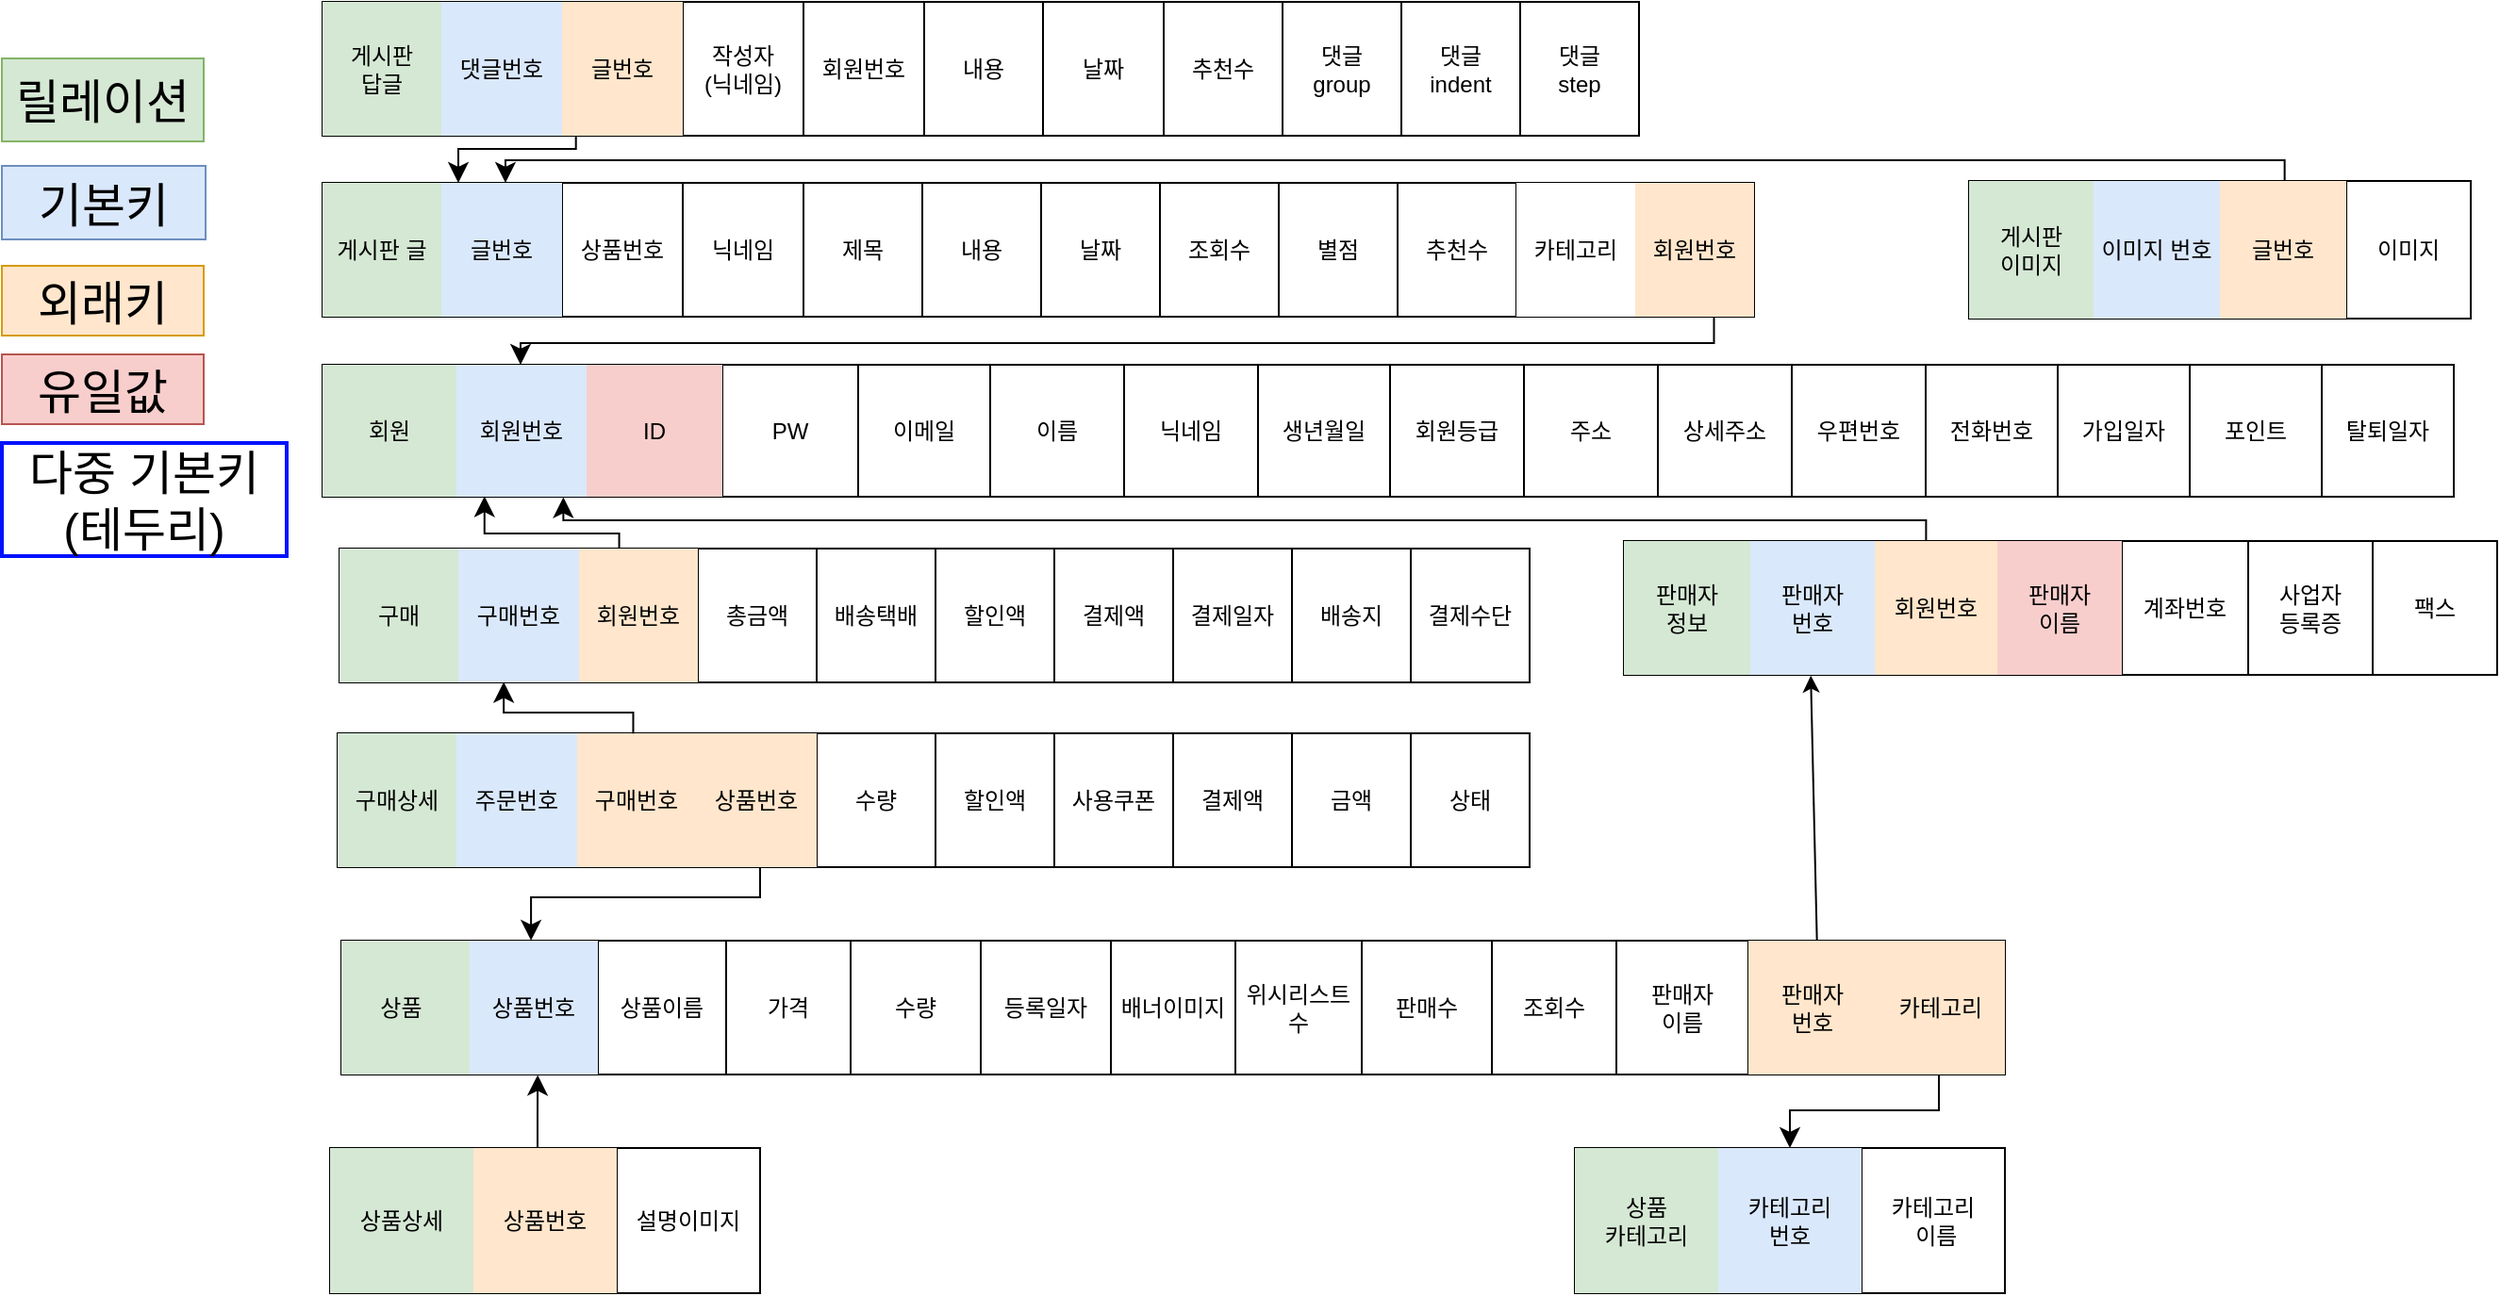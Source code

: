 <mxfile version="24.6.2" type="device">
  <diagram name="프로젝트_논리적설계의 복사본" id="M9wVw1_kFbU_0NLu4nRx">
    <mxGraphModel dx="3590" dy="2087" grid="0" gridSize="10" guides="1" tooltips="1" connect="1" arrows="1" fold="1" page="0" pageScale="1" pageWidth="827" pageHeight="1169" math="0" shadow="0">
      <root>
        <mxCell id="MdItLQ0MTu5GTJjjdZmf-0" />
        <mxCell id="MdItLQ0MTu5GTJjjdZmf-1" parent="MdItLQ0MTu5GTJjjdZmf-0" />
        <mxCell id="MdItLQ0MTu5GTJjjdZmf-4" value="" style="shape=table;startSize=0;container=1;collapsible=0;childLayout=tableLayout;" parent="MdItLQ0MTu5GTJjjdZmf-1" vertex="1">
          <mxGeometry x="-725" y="-12" width="882" height="71" as="geometry" />
        </mxCell>
        <mxCell id="MdItLQ0MTu5GTJjjdZmf-5" value="" style="shape=tableRow;horizontal=0;startSize=0;swimlaneHead=0;swimlaneBody=0;strokeColor=inherit;top=0;left=0;bottom=0;right=0;collapsible=0;dropTarget=0;fillColor=none;points=[[0,0.5],[1,0.5]];portConstraint=eastwest;" parent="MdItLQ0MTu5GTJjjdZmf-4" vertex="1">
          <mxGeometry width="882" height="71" as="geometry" />
        </mxCell>
        <mxCell id="MdItLQ0MTu5GTJjjdZmf-6" value="상품&lt;span style=&quot;white-space: pre;&quot;&gt;&#x9;&lt;/span&gt;" style="shape=partialRectangle;html=1;whiteSpace=wrap;connectable=0;strokeColor=#82b366;overflow=hidden;fillColor=#d5e8d4;top=0;left=0;bottom=0;right=0;pointerEvents=1;" parent="MdItLQ0MTu5GTJjjdZmf-5" vertex="1">
          <mxGeometry width="68" height="71" as="geometry">
            <mxRectangle width="68" height="71" as="alternateBounds" />
          </mxGeometry>
        </mxCell>
        <mxCell id="MdItLQ0MTu5GTJjjdZmf-7" value="상품번호" style="shape=partialRectangle;html=1;whiteSpace=wrap;connectable=0;strokeColor=#6c8ebf;overflow=hidden;fillColor=#dae8fc;top=0;left=0;bottom=0;right=0;pointerEvents=1;" parent="MdItLQ0MTu5GTJjjdZmf-5" vertex="1">
          <mxGeometry x="68" width="68" height="71" as="geometry">
            <mxRectangle width="68" height="71" as="alternateBounds" />
          </mxGeometry>
        </mxCell>
        <mxCell id="MdItLQ0MTu5GTJjjdZmf-8" value="상품이름" style="shape=partialRectangle;html=1;whiteSpace=wrap;connectable=0;strokeColor=inherit;overflow=hidden;fillColor=none;top=0;left=0;bottom=0;right=0;pointerEvents=1;" parent="MdItLQ0MTu5GTJjjdZmf-5" vertex="1">
          <mxGeometry x="136" width="68" height="71" as="geometry">
            <mxRectangle width="68" height="71" as="alternateBounds" />
          </mxGeometry>
        </mxCell>
        <mxCell id="MdItLQ0MTu5GTJjjdZmf-10" value="가격" style="shape=partialRectangle;html=1;whiteSpace=wrap;connectable=0;strokeColor=inherit;overflow=hidden;fillColor=none;top=0;left=0;bottom=0;right=0;pointerEvents=1;" parent="MdItLQ0MTu5GTJjjdZmf-5" vertex="1">
          <mxGeometry x="204" width="66" height="71" as="geometry">
            <mxRectangle width="66" height="71" as="alternateBounds" />
          </mxGeometry>
        </mxCell>
        <mxCell id="MdItLQ0MTu5GTJjjdZmf-11" value="수량" style="shape=partialRectangle;html=1;whiteSpace=wrap;connectable=0;strokeColor=inherit;overflow=hidden;fillColor=none;top=0;left=0;bottom=0;right=0;pointerEvents=1;" parent="MdItLQ0MTu5GTJjjdZmf-5" vertex="1">
          <mxGeometry x="270" width="69" height="71" as="geometry">
            <mxRectangle width="69" height="71" as="alternateBounds" />
          </mxGeometry>
        </mxCell>
        <mxCell id="W09ROAfbWl7zPPFezjd7-24" value="등록일자" style="shape=partialRectangle;html=1;whiteSpace=wrap;connectable=0;strokeColor=inherit;overflow=hidden;fillColor=none;top=0;left=0;bottom=0;right=0;pointerEvents=1;" parent="MdItLQ0MTu5GTJjjdZmf-5" vertex="1">
          <mxGeometry x="339" width="69" height="71" as="geometry">
            <mxRectangle width="69" height="71" as="alternateBounds" />
          </mxGeometry>
        </mxCell>
        <mxCell id="MdItLQ0MTu5GTJjjdZmf-12" value="배너이미지" style="shape=partialRectangle;html=1;whiteSpace=wrap;connectable=0;strokeColor=inherit;overflow=hidden;fillColor=none;top=0;left=0;bottom=0;right=0;pointerEvents=1;" parent="MdItLQ0MTu5GTJjjdZmf-5" vertex="1">
          <mxGeometry x="408" width="66" height="71" as="geometry">
            <mxRectangle width="66" height="71" as="alternateBounds" />
          </mxGeometry>
        </mxCell>
        <mxCell id="3LALxGLTyQkvRyAbyKmE-10" value="위시리스트수" style="shape=partialRectangle;html=1;whiteSpace=wrap;connectable=0;strokeColor=inherit;overflow=hidden;fillColor=none;top=0;left=0;bottom=0;right=0;pointerEvents=1;" parent="MdItLQ0MTu5GTJjjdZmf-5" vertex="1">
          <mxGeometry x="474" width="67" height="71" as="geometry">
            <mxRectangle width="67" height="71" as="alternateBounds" />
          </mxGeometry>
        </mxCell>
        <mxCell id="3LALxGLTyQkvRyAbyKmE-9" value="판매수" style="shape=partialRectangle;html=1;whiteSpace=wrap;connectable=0;strokeColor=inherit;overflow=hidden;fillColor=none;top=0;left=0;bottom=0;right=0;pointerEvents=1;" parent="MdItLQ0MTu5GTJjjdZmf-5" vertex="1">
          <mxGeometry x="541" width="69" height="71" as="geometry">
            <mxRectangle width="69" height="71" as="alternateBounds" />
          </mxGeometry>
        </mxCell>
        <mxCell id="3LALxGLTyQkvRyAbyKmE-8" value="조회수" style="shape=partialRectangle;html=1;whiteSpace=wrap;connectable=0;strokeColor=inherit;overflow=hidden;fillColor=none;top=0;left=0;bottom=0;right=0;pointerEvents=1;" parent="MdItLQ0MTu5GTJjjdZmf-5" vertex="1">
          <mxGeometry x="610" width="66" height="71" as="geometry">
            <mxRectangle width="66" height="71" as="alternateBounds" />
          </mxGeometry>
        </mxCell>
        <mxCell id="MdItLQ0MTu5GTJjjdZmf-13" value="판매자&lt;div&gt;이름&lt;/div&gt;" style="shape=partialRectangle;html=1;whiteSpace=wrap;connectable=0;strokeColor=#d79b00;overflow=hidden;fillColor=none;top=0;left=0;bottom=0;right=0;pointerEvents=1;" parent="MdItLQ0MTu5GTJjjdZmf-5" vertex="1">
          <mxGeometry x="676" width="70" height="71" as="geometry">
            <mxRectangle width="70" height="71" as="alternateBounds" />
          </mxGeometry>
        </mxCell>
        <mxCell id="MdItLQ0MTu5GTJjjdZmf-14" value="판매자&lt;div&gt;번호&lt;/div&gt;" style="shape=partialRectangle;html=1;whiteSpace=wrap;connectable=0;strokeColor=#d79b00;overflow=hidden;fillColor=#ffe6cc;top=0;left=0;bottom=0;right=0;pointerEvents=1;" parent="MdItLQ0MTu5GTJjjdZmf-5" vertex="1">
          <mxGeometry x="746" width="68" height="71" as="geometry">
            <mxRectangle width="68" height="71" as="alternateBounds" />
          </mxGeometry>
        </mxCell>
        <mxCell id="W09ROAfbWl7zPPFezjd7-37" value="카테고리" style="shape=partialRectangle;html=1;whiteSpace=wrap;connectable=0;strokeColor=#000000;overflow=hidden;fillColor=#ffe6cc;top=0;left=0;bottom=0;right=0;pointerEvents=1;perimeterSpacing=1;" parent="MdItLQ0MTu5GTJjjdZmf-5" vertex="1">
          <mxGeometry x="814" width="68" height="71" as="geometry">
            <mxRectangle width="68" height="71" as="alternateBounds" />
          </mxGeometry>
        </mxCell>
        <mxCell id="MdItLQ0MTu5GTJjjdZmf-15" value="&lt;font style=&quot;font-size: 25px;&quot;&gt;기본키&lt;/font&gt;" style="rounded=0;whiteSpace=wrap;html=1;fillColor=#dae8fc;strokeColor=#6c8ebf;" parent="MdItLQ0MTu5GTJjjdZmf-1" vertex="1">
          <mxGeometry x="-905" y="-423" width="108" height="39" as="geometry" />
        </mxCell>
        <mxCell id="MdItLQ0MTu5GTJjjdZmf-16" value="&lt;font style=&quot;font-size: 25px;&quot;&gt;외래키&lt;/font&gt;" style="rounded=0;whiteSpace=wrap;html=1;fillColor=#ffe6cc;strokeColor=#d79b00;" parent="MdItLQ0MTu5GTJjjdZmf-1" vertex="1">
          <mxGeometry x="-905" y="-370" width="107" height="37" as="geometry" />
        </mxCell>
        <mxCell id="MdItLQ0MTu5GTJjjdZmf-17" value="" style="shape=table;startSize=0;container=1;collapsible=0;childLayout=tableLayout;" parent="MdItLQ0MTu5GTJjjdZmf-1" vertex="1">
          <mxGeometry x="-731" y="98" width="228" height="77" as="geometry" />
        </mxCell>
        <mxCell id="MdItLQ0MTu5GTJjjdZmf-18" value="" style="shape=tableRow;horizontal=0;startSize=0;swimlaneHead=0;swimlaneBody=0;strokeColor=inherit;top=0;left=0;bottom=0;right=0;collapsible=0;dropTarget=0;fillColor=none;points=[[0,0.5],[1,0.5]];portConstraint=eastwest;" parent="MdItLQ0MTu5GTJjjdZmf-17" vertex="1">
          <mxGeometry width="228" height="77" as="geometry" />
        </mxCell>
        <mxCell id="MdItLQ0MTu5GTJjjdZmf-19" value="상품상세" style="shape=partialRectangle;html=1;whiteSpace=wrap;connectable=0;strokeColor=#82b366;overflow=hidden;fillColor=#d5e8d4;top=0;left=0;bottom=0;right=0;pointerEvents=1;" parent="MdItLQ0MTu5GTJjjdZmf-18" vertex="1">
          <mxGeometry width="76" height="77" as="geometry">
            <mxRectangle width="76" height="77" as="alternateBounds" />
          </mxGeometry>
        </mxCell>
        <mxCell id="MdItLQ0MTu5GTJjjdZmf-20" value="상품번호" style="shape=partialRectangle;html=1;whiteSpace=wrap;connectable=0;strokeColor=#d79b00;overflow=hidden;fillColor=#ffe6cc;top=0;left=0;bottom=0;right=0;pointerEvents=1;" parent="MdItLQ0MTu5GTJjjdZmf-18" vertex="1">
          <mxGeometry x="76" width="76" height="77" as="geometry">
            <mxRectangle width="76" height="77" as="alternateBounds" />
          </mxGeometry>
        </mxCell>
        <mxCell id="MdItLQ0MTu5GTJjjdZmf-21" value="설명이미지" style="shape=partialRectangle;html=1;whiteSpace=wrap;connectable=0;strokeColor=inherit;overflow=hidden;fillColor=none;top=0;left=0;bottom=0;right=0;pointerEvents=1;" parent="MdItLQ0MTu5GTJjjdZmf-18" vertex="1">
          <mxGeometry x="152" width="76" height="77" as="geometry">
            <mxRectangle width="76" height="77" as="alternateBounds" />
          </mxGeometry>
        </mxCell>
        <mxCell id="MdItLQ0MTu5GTJjjdZmf-23" value="&lt;span style=&quot;font-size: 25px;&quot;&gt;릴레이션&lt;/span&gt;" style="rounded=0;whiteSpace=wrap;html=1;fillColor=#d5e8d4;strokeColor=#82b366;" parent="MdItLQ0MTu5GTJjjdZmf-1" vertex="1">
          <mxGeometry x="-905" y="-480" width="107" height="44" as="geometry" />
        </mxCell>
        <mxCell id="MdItLQ0MTu5GTJjjdZmf-24" value="" style="shape=table;startSize=0;container=1;collapsible=0;childLayout=tableLayout;" parent="MdItLQ0MTu5GTJjjdZmf-1" vertex="1">
          <mxGeometry x="-735" y="-317.5" width="1130" height="70" as="geometry" />
        </mxCell>
        <mxCell id="MdItLQ0MTu5GTJjjdZmf-25" value="" style="shape=tableRow;horizontal=0;startSize=0;swimlaneHead=0;swimlaneBody=0;strokeColor=inherit;top=0;left=0;bottom=0;right=0;collapsible=0;dropTarget=0;fillColor=none;points=[[0,0.5],[1,0.5]];portConstraint=eastwest;" parent="MdItLQ0MTu5GTJjjdZmf-24" vertex="1">
          <mxGeometry width="1130" height="70" as="geometry" />
        </mxCell>
        <mxCell id="MdItLQ0MTu5GTJjjdZmf-26" value="회원" style="shape=partialRectangle;html=1;whiteSpace=wrap;connectable=0;strokeColor=#82b366;overflow=hidden;fillColor=#d5e8d4;top=0;left=0;bottom=0;right=0;pointerEvents=1;" parent="MdItLQ0MTu5GTJjjdZmf-25" vertex="1">
          <mxGeometry width="71" height="70" as="geometry">
            <mxRectangle width="71" height="70" as="alternateBounds" />
          </mxGeometry>
        </mxCell>
        <mxCell id="MdItLQ0MTu5GTJjjdZmf-27" value="회원번호" style="shape=partialRectangle;html=1;whiteSpace=wrap;connectable=0;strokeColor=#6c8ebf;overflow=hidden;fillColor=#dae8fc;top=0;left=0;bottom=0;right=0;pointerEvents=1;" parent="MdItLQ0MTu5GTJjjdZmf-25" vertex="1">
          <mxGeometry x="71" width="69" height="70" as="geometry">
            <mxRectangle width="69" height="70" as="alternateBounds" />
          </mxGeometry>
        </mxCell>
        <mxCell id="MdItLQ0MTu5GTJjjdZmf-28" value="ID" style="shape=partialRectangle;html=1;whiteSpace=wrap;connectable=0;strokeColor=#b85450;overflow=hidden;fillColor=#f8cecc;top=0;left=0;bottom=0;right=0;pointerEvents=1;" parent="MdItLQ0MTu5GTJjjdZmf-25" vertex="1">
          <mxGeometry x="140" width="72" height="70" as="geometry">
            <mxRectangle width="72" height="70" as="alternateBounds" />
          </mxGeometry>
        </mxCell>
        <mxCell id="MdItLQ0MTu5GTJjjdZmf-29" value="PW" style="shape=partialRectangle;html=1;whiteSpace=wrap;connectable=0;strokeColor=inherit;overflow=hidden;fillColor=none;top=0;left=0;bottom=0;right=0;pointerEvents=1;" parent="MdItLQ0MTu5GTJjjdZmf-25" vertex="1">
          <mxGeometry x="212" width="72" height="70" as="geometry">
            <mxRectangle width="72" height="70" as="alternateBounds" />
          </mxGeometry>
        </mxCell>
        <mxCell id="98sn8pC3-tnEW5wwYipj-7" value="이메일" style="shape=partialRectangle;html=1;whiteSpace=wrap;connectable=0;strokeColor=inherit;overflow=hidden;fillColor=none;top=0;left=0;bottom=0;right=0;pointerEvents=1;" parent="MdItLQ0MTu5GTJjjdZmf-25" vertex="1">
          <mxGeometry x="284" width="70" height="70" as="geometry">
            <mxRectangle width="70" height="70" as="alternateBounds" />
          </mxGeometry>
        </mxCell>
        <mxCell id="W09ROAfbWl7zPPFezjd7-21" value="이름" style="shape=partialRectangle;html=1;whiteSpace=wrap;connectable=0;strokeColor=inherit;overflow=hidden;fillColor=none;top=0;left=0;bottom=0;right=0;pointerEvents=1;" parent="MdItLQ0MTu5GTJjjdZmf-25" vertex="1">
          <mxGeometry x="354" width="71" height="70" as="geometry">
            <mxRectangle width="71" height="70" as="alternateBounds" />
          </mxGeometry>
        </mxCell>
        <mxCell id="MdItLQ0MTu5GTJjjdZmf-30" value="닉네임" style="shape=partialRectangle;html=1;whiteSpace=wrap;connectable=0;strokeColor=inherit;overflow=hidden;fillColor=none;top=0;left=0;bottom=0;right=0;pointerEvents=1;" parent="MdItLQ0MTu5GTJjjdZmf-25" vertex="1">
          <mxGeometry x="425" width="71" height="70" as="geometry">
            <mxRectangle width="71" height="70" as="alternateBounds" />
          </mxGeometry>
        </mxCell>
        <mxCell id="98sn8pC3-tnEW5wwYipj-1" value="생년월일" style="shape=partialRectangle;html=1;whiteSpace=wrap;connectable=0;strokeColor=inherit;overflow=hidden;fillColor=none;top=0;left=0;bottom=0;right=0;pointerEvents=1;" parent="MdItLQ0MTu5GTJjjdZmf-25" vertex="1">
          <mxGeometry x="496" width="70" height="70" as="geometry">
            <mxRectangle width="70" height="70" as="alternateBounds" />
          </mxGeometry>
        </mxCell>
        <mxCell id="98sn8pC3-tnEW5wwYipj-2" value="회원등급" style="shape=partialRectangle;html=1;whiteSpace=wrap;connectable=0;strokeColor=inherit;overflow=hidden;fillColor=none;top=0;left=0;bottom=0;right=0;pointerEvents=1;" parent="MdItLQ0MTu5GTJjjdZmf-25" vertex="1">
          <mxGeometry x="566" width="71" height="70" as="geometry">
            <mxRectangle width="71" height="70" as="alternateBounds" />
          </mxGeometry>
        </mxCell>
        <mxCell id="98sn8pC3-tnEW5wwYipj-3" value="주소" style="shape=partialRectangle;html=1;whiteSpace=wrap;connectable=0;strokeColor=inherit;overflow=hidden;fillColor=none;top=0;left=0;bottom=0;right=0;pointerEvents=1;" parent="MdItLQ0MTu5GTJjjdZmf-25" vertex="1">
          <mxGeometry x="637" width="71" height="70" as="geometry">
            <mxRectangle width="71" height="70" as="alternateBounds" />
          </mxGeometry>
        </mxCell>
        <mxCell id="3LALxGLTyQkvRyAbyKmE-51" value="상세주소" style="shape=partialRectangle;html=1;whiteSpace=wrap;connectable=0;strokeColor=inherit;overflow=hidden;fillColor=none;top=0;left=0;bottom=0;right=0;pointerEvents=1;" parent="MdItLQ0MTu5GTJjjdZmf-25" vertex="1">
          <mxGeometry x="708" width="71" height="70" as="geometry">
            <mxRectangle width="71" height="70" as="alternateBounds" />
          </mxGeometry>
        </mxCell>
        <mxCell id="3LALxGLTyQkvRyAbyKmE-50" value="우편번호" style="shape=partialRectangle;html=1;whiteSpace=wrap;connectable=0;strokeColor=inherit;overflow=hidden;fillColor=none;top=0;left=0;bottom=0;right=0;pointerEvents=1;" parent="MdItLQ0MTu5GTJjjdZmf-25" vertex="1">
          <mxGeometry x="779" width="71" height="70" as="geometry">
            <mxRectangle width="71" height="70" as="alternateBounds" />
          </mxGeometry>
        </mxCell>
        <mxCell id="98sn8pC3-tnEW5wwYipj-4" value="전화번호" style="shape=partialRectangle;html=1;whiteSpace=wrap;connectable=0;strokeColor=inherit;overflow=hidden;fillColor=none;top=0;left=0;bottom=0;right=0;pointerEvents=1;" parent="MdItLQ0MTu5GTJjjdZmf-25" vertex="1">
          <mxGeometry x="850" width="70" height="70" as="geometry">
            <mxRectangle width="70" height="70" as="alternateBounds" />
          </mxGeometry>
        </mxCell>
        <mxCell id="3LALxGLTyQkvRyAbyKmE-52" value="가입일자" style="shape=partialRectangle;html=1;whiteSpace=wrap;connectable=0;strokeColor=inherit;overflow=hidden;fillColor=none;top=0;left=0;bottom=0;right=0;pointerEvents=1;" parent="MdItLQ0MTu5GTJjjdZmf-25" vertex="1">
          <mxGeometry x="920" width="70" height="70" as="geometry">
            <mxRectangle width="70" height="70" as="alternateBounds" />
          </mxGeometry>
        </mxCell>
        <mxCell id="MV0_2EDPQuUeOI38a0HI-1" value="포인트" style="shape=partialRectangle;html=1;whiteSpace=wrap;connectable=0;strokeColor=inherit;overflow=hidden;fillColor=none;top=0;left=0;bottom=0;right=0;pointerEvents=1;" parent="MdItLQ0MTu5GTJjjdZmf-25" vertex="1">
          <mxGeometry x="990" width="70" height="70" as="geometry">
            <mxRectangle width="70" height="70" as="alternateBounds" />
          </mxGeometry>
        </mxCell>
        <mxCell id="W09ROAfbWl7zPPFezjd7-22" value="탈퇴일자" style="shape=partialRectangle;html=1;whiteSpace=wrap;connectable=0;strokeColor=inherit;overflow=hidden;fillColor=none;top=0;left=0;bottom=0;right=0;pointerEvents=1;" parent="MdItLQ0MTu5GTJjjdZmf-25" vertex="1">
          <mxGeometry x="1060" width="70" height="70" as="geometry">
            <mxRectangle width="70" height="70" as="alternateBounds" />
          </mxGeometry>
        </mxCell>
        <mxCell id="MdItLQ0MTu5GTJjjdZmf-31" value="&lt;span style=&quot;font-size: 25px;&quot;&gt;다중 기본키(테두리)&lt;/span&gt;" style="rounded=0;whiteSpace=wrap;html=1;strokeWidth=2;strokeColor=#0011ff;" parent="MdItLQ0MTu5GTJjjdZmf-1" vertex="1">
          <mxGeometry x="-905" y="-276" width="151" height="60" as="geometry" />
        </mxCell>
        <mxCell id="MdItLQ0MTu5GTJjjdZmf-32" value="유일값" style="rounded=0;whiteSpace=wrap;html=1;fillColor=#f8cecc;strokeColor=#b85450;fontSize=25;" parent="MdItLQ0MTu5GTJjjdZmf-1" vertex="1">
          <mxGeometry x="-905" y="-323" width="107" height="37" as="geometry" />
        </mxCell>
        <mxCell id="MdItLQ0MTu5GTJjjdZmf-68" value="" style="edgeStyle=elbowEdgeStyle;elbow=vertical;endArrow=classic;html=1;curved=0;rounded=0;endSize=8;startSize=8;fontSize=12;entryX=0.076;entryY=0.996;entryDx=0;entryDy=0;entryPerimeter=0;exitX=0.235;exitY=-0.005;exitDx=0;exitDy=0;exitPerimeter=0;" parent="MdItLQ0MTu5GTJjjdZmf-1" source="MdItLQ0MTu5GTJjjdZmf-56" target="MdItLQ0MTu5GTJjjdZmf-25" edge="1">
          <mxGeometry width="50" height="50" relative="1" as="geometry">
            <mxPoint x="-717" y="-163" as="sourcePoint" />
            <mxPoint x="-113" y="-419" as="targetPoint" />
            <Array as="points">
              <mxPoint x="-613" y="-228" />
            </Array>
          </mxGeometry>
        </mxCell>
        <mxCell id="MdItLQ0MTu5GTJjjdZmf-69" value="" style="shape=table;startSize=0;container=1;collapsible=0;childLayout=tableLayout;" parent="MdItLQ0MTu5GTJjjdZmf-1" vertex="1">
          <mxGeometry x="-727" y="-122" width="632" height="71" as="geometry" />
        </mxCell>
        <mxCell id="MdItLQ0MTu5GTJjjdZmf-70" value="" style="shape=tableRow;horizontal=0;startSize=0;swimlaneHead=0;swimlaneBody=0;strokeColor=inherit;top=0;left=0;bottom=0;right=0;collapsible=0;dropTarget=0;fillColor=none;points=[[0,0.5],[1,0.5]];portConstraint=eastwest;" parent="MdItLQ0MTu5GTJjjdZmf-69" vertex="1">
          <mxGeometry width="632" height="71" as="geometry" />
        </mxCell>
        <mxCell id="MdItLQ0MTu5GTJjjdZmf-71" value="구매상세" style="shape=partialRectangle;html=1;whiteSpace=wrap;connectable=0;strokeColor=#82b366;overflow=hidden;fillColor=#d5e8d4;top=0;left=0;bottom=0;right=0;pointerEvents=1;" parent="MdItLQ0MTu5GTJjjdZmf-70" vertex="1">
          <mxGeometry width="63" height="71" as="geometry">
            <mxRectangle width="63" height="71" as="alternateBounds" />
          </mxGeometry>
        </mxCell>
        <mxCell id="MdItLQ0MTu5GTJjjdZmf-72" value="주문번호" style="shape=partialRectangle;html=1;whiteSpace=wrap;connectable=0;strokeColor=#6c8ebf;overflow=hidden;fillColor=#dae8fc;top=0;left=0;bottom=0;right=0;pointerEvents=1;" parent="MdItLQ0MTu5GTJjjdZmf-70" vertex="1">
          <mxGeometry x="63" width="64" height="71" as="geometry">
            <mxRectangle width="64" height="71" as="alternateBounds" />
          </mxGeometry>
        </mxCell>
        <mxCell id="MdItLQ0MTu5GTJjjdZmf-73" value="구매번호" style="shape=partialRectangle;html=1;whiteSpace=wrap;connectable=0;strokeColor=#d79b00;overflow=hidden;fillColor=#ffe6cc;top=0;left=0;bottom=0;right=0;pointerEvents=1;" parent="MdItLQ0MTu5GTJjjdZmf-70" vertex="1">
          <mxGeometry x="127" width="63" height="71" as="geometry">
            <mxRectangle width="63" height="71" as="alternateBounds" />
          </mxGeometry>
        </mxCell>
        <mxCell id="MdItLQ0MTu5GTJjjdZmf-74" value="상품번호" style="shape=partialRectangle;html=1;whiteSpace=wrap;connectable=0;strokeColor=#d79b00;overflow=hidden;fillColor=#ffe6cc;top=0;left=0;bottom=0;right=0;pointerEvents=1;" parent="MdItLQ0MTu5GTJjjdZmf-70" vertex="1">
          <mxGeometry x="190" width="64" height="71" as="geometry">
            <mxRectangle width="64" height="71" as="alternateBounds" />
          </mxGeometry>
        </mxCell>
        <mxCell id="MdItLQ0MTu5GTJjjdZmf-75" value="수량" style="shape=partialRectangle;html=1;whiteSpace=wrap;connectable=0;strokeColor=inherit;overflow=hidden;fillColor=none;top=0;left=0;bottom=0;right=0;pointerEvents=1;" parent="MdItLQ0MTu5GTJjjdZmf-70" vertex="1">
          <mxGeometry x="254" width="63" height="71" as="geometry">
            <mxRectangle width="63" height="71" as="alternateBounds" />
          </mxGeometry>
        </mxCell>
        <mxCell id="MdItLQ0MTu5GTJjjdZmf-76" value="할인액" style="shape=partialRectangle;html=1;whiteSpace=wrap;connectable=0;strokeColor=inherit;overflow=hidden;fillColor=none;top=0;left=0;bottom=0;right=0;pointerEvents=1;" parent="MdItLQ0MTu5GTJjjdZmf-70" vertex="1">
          <mxGeometry x="317" width="63" height="71" as="geometry">
            <mxRectangle width="63" height="71" as="alternateBounds" />
          </mxGeometry>
        </mxCell>
        <mxCell id="MdItLQ0MTu5GTJjjdZmf-77" value="사용쿠폰" style="shape=partialRectangle;html=1;whiteSpace=wrap;connectable=0;overflow=hidden;top=0;left=0;bottom=0;right=0;pointerEvents=1;fillColor=none;" parent="MdItLQ0MTu5GTJjjdZmf-70" vertex="1">
          <mxGeometry x="380" width="63" height="71" as="geometry">
            <mxRectangle width="63" height="71" as="alternateBounds" />
          </mxGeometry>
        </mxCell>
        <mxCell id="3LALxGLTyQkvRyAbyKmE-3" value="결제액" style="shape=partialRectangle;html=1;whiteSpace=wrap;connectable=0;overflow=hidden;top=0;left=0;bottom=0;right=0;pointerEvents=1;fillColor=none;" parent="MdItLQ0MTu5GTJjjdZmf-70" vertex="1">
          <mxGeometry x="443" width="63" height="71" as="geometry">
            <mxRectangle width="63" height="71" as="alternateBounds" />
          </mxGeometry>
        </mxCell>
        <mxCell id="3LALxGLTyQkvRyAbyKmE-4" value="금액" style="shape=partialRectangle;html=1;whiteSpace=wrap;connectable=0;overflow=hidden;top=0;left=0;bottom=0;right=0;pointerEvents=1;fillColor=none;" parent="MdItLQ0MTu5GTJjjdZmf-70" vertex="1">
          <mxGeometry x="506" width="63" height="71" as="geometry">
            <mxRectangle width="63" height="71" as="alternateBounds" />
          </mxGeometry>
        </mxCell>
        <mxCell id="3LALxGLTyQkvRyAbyKmE-42" value="상태" style="shape=partialRectangle;html=1;whiteSpace=wrap;connectable=0;overflow=hidden;top=0;left=0;bottom=0;right=0;pointerEvents=1;fillColor=none;" parent="MdItLQ0MTu5GTJjjdZmf-70" vertex="1">
          <mxGeometry x="569" width="63" height="71" as="geometry">
            <mxRectangle width="63" height="71" as="alternateBounds" />
          </mxGeometry>
        </mxCell>
        <mxCell id="MdItLQ0MTu5GTJjjdZmf-78" value="" style="edgeStyle=elbowEdgeStyle;elbow=vertical;endArrow=classic;html=1;curved=0;rounded=0;endSize=8;startSize=8;fontSize=12;entryX=0.138;entryY=0.997;entryDx=0;entryDy=0;entryPerimeter=0;exitX=0.248;exitY=0.002;exitDx=0;exitDy=0;exitPerimeter=0;" parent="MdItLQ0MTu5GTJjjdZmf-1" source="MdItLQ0MTu5GTJjjdZmf-70" target="MdItLQ0MTu5GTJjjdZmf-56" edge="1">
          <mxGeometry width="50" height="50" relative="1" as="geometry">
            <mxPoint x="-347" y="-265" as="sourcePoint" />
            <mxPoint x="-298" y="-289" as="targetPoint" />
            <Array as="points">
              <mxPoint x="-605" y="-133" />
            </Array>
          </mxGeometry>
        </mxCell>
        <mxCell id="MdItLQ0MTu5GTJjjdZmf-96" value="" style="edgeStyle=elbowEdgeStyle;elbow=vertical;endArrow=classic;html=1;curved=0;rounded=0;endSize=8;startSize=8;fontSize=12;exitX=0.346;exitY=0.003;exitDx=0;exitDy=0;exitPerimeter=0;entryX=0.113;entryY=1.004;entryDx=0;entryDy=0;entryPerimeter=0;" parent="MdItLQ0MTu5GTJjjdZmf-1" source="MdItLQ0MTu5GTJjjdZmf-88" target="MdItLQ0MTu5GTJjjdZmf-24" edge="1">
          <mxGeometry width="50" height="50" relative="1" as="geometry">
            <mxPoint x="141" y="-224" as="sourcePoint" />
            <mxPoint x="-36" y="-306" as="targetPoint" />
            <Array as="points">
              <mxPoint x="-246" y="-235" />
              <mxPoint x="268" y="-279" />
            </Array>
          </mxGeometry>
        </mxCell>
        <mxCell id="MdItLQ0MTu5GTJjjdZmf-111" value="" style="shape=table;startSize=0;container=1;collapsible=0;childLayout=tableLayout;" parent="MdItLQ0MTu5GTJjjdZmf-1" vertex="1">
          <mxGeometry x="138" y="-415" width="266" height="73" as="geometry" />
        </mxCell>
        <mxCell id="MdItLQ0MTu5GTJjjdZmf-112" value="" style="shape=tableRow;horizontal=0;startSize=0;swimlaneHead=0;swimlaneBody=0;strokeColor=inherit;top=0;left=0;bottom=0;right=0;collapsible=0;dropTarget=0;fillColor=none;points=[[0,0.5],[1,0.5]];portConstraint=eastwest;" parent="MdItLQ0MTu5GTJjjdZmf-111" vertex="1">
          <mxGeometry width="266" height="73" as="geometry" />
        </mxCell>
        <mxCell id="MdItLQ0MTu5GTJjjdZmf-113" value="게시판&lt;div&gt;이미지&lt;/div&gt;" style="shape=partialRectangle;html=1;whiteSpace=wrap;connectable=0;strokeColor=#82b366;overflow=hidden;fillColor=#d5e8d4;top=0;left=0;bottom=0;right=0;pointerEvents=1;" parent="MdItLQ0MTu5GTJjjdZmf-112" vertex="1">
          <mxGeometry width="66" height="73" as="geometry">
            <mxRectangle width="66" height="73" as="alternateBounds" />
          </mxGeometry>
        </mxCell>
        <mxCell id="MV0_2EDPQuUeOI38a0HI-2" value="이미지 번호" style="shape=partialRectangle;html=1;whiteSpace=wrap;connectable=0;strokeColor=#6c8ebf;overflow=hidden;fillColor=#dae8fc;top=0;left=0;bottom=0;right=0;pointerEvents=1;" parent="MdItLQ0MTu5GTJjjdZmf-112" vertex="1">
          <mxGeometry x="66" width="67" height="73" as="geometry">
            <mxRectangle width="67" height="73" as="alternateBounds" />
          </mxGeometry>
        </mxCell>
        <mxCell id="MdItLQ0MTu5GTJjjdZmf-114" value="글번호" style="shape=partialRectangle;html=1;whiteSpace=wrap;connectable=0;strokeColor=#d79b00;overflow=hidden;fillColor=#ffe6cc;top=0;left=0;bottom=0;right=0;pointerEvents=1;" parent="MdItLQ0MTu5GTJjjdZmf-112" vertex="1">
          <mxGeometry x="133" width="67" height="73" as="geometry">
            <mxRectangle width="67" height="73" as="alternateBounds" />
          </mxGeometry>
        </mxCell>
        <mxCell id="MdItLQ0MTu5GTJjjdZmf-115" value="이미지" style="shape=partialRectangle;html=1;whiteSpace=wrap;connectable=0;strokeColor=inherit;overflow=hidden;fillColor=none;top=0;left=0;bottom=0;right=0;pointerEvents=1;" parent="MdItLQ0MTu5GTJjjdZmf-112" vertex="1">
          <mxGeometry x="200" width="66" height="73" as="geometry">
            <mxRectangle width="66" height="73" as="alternateBounds" />
          </mxGeometry>
        </mxCell>
        <mxCell id="MdItLQ0MTu5GTJjjdZmf-166" value="" style="shape=table;startSize=0;container=1;collapsible=0;childLayout=tableLayout;" parent="MdItLQ0MTu5GTJjjdZmf-1" vertex="1">
          <mxGeometry x="-735" y="-510" width="698" height="71" as="geometry" />
        </mxCell>
        <mxCell id="MdItLQ0MTu5GTJjjdZmf-167" value="" style="shape=tableRow;horizontal=0;startSize=0;swimlaneHead=0;swimlaneBody=0;strokeColor=inherit;top=0;left=0;bottom=0;right=0;collapsible=0;dropTarget=0;fillColor=none;points=[[0,0.5],[1,0.5]];portConstraint=eastwest;" parent="MdItLQ0MTu5GTJjjdZmf-166" vertex="1">
          <mxGeometry width="698" height="71" as="geometry" />
        </mxCell>
        <mxCell id="MdItLQ0MTu5GTJjjdZmf-168" value="게시판&lt;div&gt;답글&lt;/div&gt;" style="shape=partialRectangle;html=1;whiteSpace=wrap;connectable=0;strokeColor=#82b366;overflow=hidden;fillColor=#d5e8d4;top=0;left=0;bottom=0;right=0;pointerEvents=1;" parent="MdItLQ0MTu5GTJjjdZmf-167" vertex="1">
          <mxGeometry width="63" height="71" as="geometry">
            <mxRectangle width="63" height="71" as="alternateBounds" />
          </mxGeometry>
        </mxCell>
        <mxCell id="MdItLQ0MTu5GTJjjdZmf-169" value="댓글번호" style="shape=partialRectangle;html=1;whiteSpace=wrap;connectable=0;strokeColor=#6c8ebf;overflow=hidden;fillColor=#dae8fc;top=0;left=0;bottom=0;right=0;pointerEvents=1;" parent="MdItLQ0MTu5GTJjjdZmf-167" vertex="1">
          <mxGeometry x="63" width="64" height="71" as="geometry">
            <mxRectangle width="64" height="71" as="alternateBounds" />
          </mxGeometry>
        </mxCell>
        <mxCell id="MdItLQ0MTu5GTJjjdZmf-170" value="글번호" style="shape=partialRectangle;html=1;whiteSpace=wrap;connectable=0;strokeColor=#d79b00;overflow=hidden;fillColor=#ffe6cc;top=0;left=0;bottom=0;right=0;pointerEvents=1;" parent="MdItLQ0MTu5GTJjjdZmf-167" vertex="1">
          <mxGeometry x="127" width="64" height="71" as="geometry">
            <mxRectangle width="64" height="71" as="alternateBounds" />
          </mxGeometry>
        </mxCell>
        <mxCell id="MdItLQ0MTu5GTJjjdZmf-171" value="작성자&lt;div&gt;(닉네임)&lt;/div&gt;" style="shape=partialRectangle;html=1;whiteSpace=wrap;connectable=0;strokeColor=#d79b00;overflow=hidden;fillColor=none;top=0;left=0;bottom=0;right=0;pointerEvents=1;" parent="MdItLQ0MTu5GTJjjdZmf-167" vertex="1">
          <mxGeometry x="191" width="64" height="71" as="geometry">
            <mxRectangle width="64" height="71" as="alternateBounds" />
          </mxGeometry>
        </mxCell>
        <mxCell id="MdItLQ0MTu5GTJjjdZmf-172" value="회원번호" style="shape=partialRectangle;html=1;whiteSpace=wrap;connectable=0;strokeColor=#d79b00;overflow=hidden;fillColor=none;top=0;left=0;bottom=0;right=0;pointerEvents=1;" parent="MdItLQ0MTu5GTJjjdZmf-167" vertex="1">
          <mxGeometry x="255" width="64" height="71" as="geometry">
            <mxRectangle width="64" height="71" as="alternateBounds" />
          </mxGeometry>
        </mxCell>
        <mxCell id="MdItLQ0MTu5GTJjjdZmf-173" value="내용" style="shape=partialRectangle;html=1;whiteSpace=wrap;connectable=0;strokeColor=#d79b00;overflow=hidden;fillColor=none;top=0;left=0;bottom=0;right=0;pointerEvents=1;" parent="MdItLQ0MTu5GTJjjdZmf-167" vertex="1">
          <mxGeometry x="319" width="63" height="71" as="geometry">
            <mxRectangle width="63" height="71" as="alternateBounds" />
          </mxGeometry>
        </mxCell>
        <mxCell id="MdItLQ0MTu5GTJjjdZmf-174" value="날짜" style="shape=partialRectangle;html=1;whiteSpace=wrap;connectable=0;overflow=hidden;top=0;left=0;bottom=0;right=0;pointerEvents=1;fillColor=none;" parent="MdItLQ0MTu5GTJjjdZmf-167" vertex="1">
          <mxGeometry x="382" width="64" height="71" as="geometry">
            <mxRectangle width="64" height="71" as="alternateBounds" />
          </mxGeometry>
        </mxCell>
        <mxCell id="MdItLQ0MTu5GTJjjdZmf-175" value="추천수" style="shape=partialRectangle;html=1;whiteSpace=wrap;connectable=0;strokeColor=inherit;overflow=hidden;fillColor=none;top=0;left=0;bottom=0;right=0;pointerEvents=1;" parent="MdItLQ0MTu5GTJjjdZmf-167" vertex="1">
          <mxGeometry x="446" width="63" height="71" as="geometry">
            <mxRectangle width="63" height="71" as="alternateBounds" />
          </mxGeometry>
        </mxCell>
        <mxCell id="MdItLQ0MTu5GTJjjdZmf-176" value="댓글&lt;div&gt;group&lt;/div&gt;" style="shape=partialRectangle;html=1;whiteSpace=wrap;connectable=0;strokeColor=inherit;overflow=hidden;fillColor=none;top=0;left=0;bottom=0;right=0;pointerEvents=1;" parent="MdItLQ0MTu5GTJjjdZmf-167" vertex="1">
          <mxGeometry x="509" width="63" height="71" as="geometry">
            <mxRectangle width="63" height="71" as="alternateBounds" />
          </mxGeometry>
        </mxCell>
        <mxCell id="MdItLQ0MTu5GTJjjdZmf-177" value="댓글&lt;div&gt;indent&lt;/div&gt;" style="shape=partialRectangle;html=1;whiteSpace=wrap;connectable=0;strokeColor=inherit;overflow=hidden;fillColor=none;top=0;left=0;bottom=0;right=0;pointerEvents=1;" parent="MdItLQ0MTu5GTJjjdZmf-167" vertex="1">
          <mxGeometry x="572" width="63" height="71" as="geometry">
            <mxRectangle width="63" height="71" as="alternateBounds" />
          </mxGeometry>
        </mxCell>
        <mxCell id="MdItLQ0MTu5GTJjjdZmf-178" value="댓글&lt;div&gt;step&lt;/div&gt;" style="shape=partialRectangle;html=1;whiteSpace=wrap;connectable=0;strokeColor=inherit;overflow=hidden;fillColor=none;top=0;left=0;bottom=0;right=0;pointerEvents=1;" parent="MdItLQ0MTu5GTJjjdZmf-167" vertex="1">
          <mxGeometry x="635" width="63" height="71" as="geometry">
            <mxRectangle width="63" height="71" as="alternateBounds" />
          </mxGeometry>
        </mxCell>
        <mxCell id="MdItLQ0MTu5GTJjjdZmf-55" value="" style="shape=table;startSize=0;container=1;collapsible=0;childLayout=tableLayout;" parent="MdItLQ0MTu5GTJjjdZmf-1" vertex="1">
          <mxGeometry x="-726" y="-220" width="631" height="71" as="geometry" />
        </mxCell>
        <mxCell id="MdItLQ0MTu5GTJjjdZmf-56" value="" style="shape=tableRow;horizontal=0;startSize=0;swimlaneHead=0;swimlaneBody=0;strokeColor=inherit;top=0;left=0;bottom=0;right=0;collapsible=0;dropTarget=0;fillColor=none;points=[[0,0.5],[1,0.5]];portConstraint=eastwest;" parent="MdItLQ0MTu5GTJjjdZmf-55" vertex="1">
          <mxGeometry width="631" height="71" as="geometry" />
        </mxCell>
        <mxCell id="MdItLQ0MTu5GTJjjdZmf-57" value="구매" style="shape=partialRectangle;html=1;whiteSpace=wrap;connectable=0;strokeColor=#82b366;overflow=hidden;fillColor=#d5e8d4;top=0;left=0;bottom=0;right=0;pointerEvents=1;" parent="MdItLQ0MTu5GTJjjdZmf-56" vertex="1">
          <mxGeometry width="63" height="71" as="geometry">
            <mxRectangle width="63" height="71" as="alternateBounds" />
          </mxGeometry>
        </mxCell>
        <mxCell id="MdItLQ0MTu5GTJjjdZmf-58" value="구매번호" style="shape=partialRectangle;html=1;whiteSpace=wrap;connectable=0;strokeColor=#6c8ebf;overflow=hidden;fillColor=#dae8fc;top=0;left=0;bottom=0;right=0;pointerEvents=1;" parent="MdItLQ0MTu5GTJjjdZmf-56" vertex="1">
          <mxGeometry x="63" width="64" height="71" as="geometry">
            <mxRectangle width="64" height="71" as="alternateBounds" />
          </mxGeometry>
        </mxCell>
        <mxCell id="MdItLQ0MTu5GTJjjdZmf-59" value="회원번호" style="shape=partialRectangle;html=1;whiteSpace=wrap;connectable=0;strokeColor=#d79b00;overflow=hidden;fillColor=#ffe6cc;top=0;left=0;bottom=0;right=0;pointerEvents=1;" parent="MdItLQ0MTu5GTJjjdZmf-56" vertex="1">
          <mxGeometry x="127" width="63" height="71" as="geometry">
            <mxRectangle width="63" height="71" as="alternateBounds" />
          </mxGeometry>
        </mxCell>
        <mxCell id="MdItLQ0MTu5GTJjjdZmf-61" value="총금액" style="shape=partialRectangle;html=1;whiteSpace=wrap;connectable=0;strokeColor=inherit;overflow=hidden;fillColor=none;top=0;left=0;bottom=0;right=0;pointerEvents=1;" parent="MdItLQ0MTu5GTJjjdZmf-56" vertex="1">
          <mxGeometry x="190" width="63" height="71" as="geometry">
            <mxRectangle width="63" height="71" as="alternateBounds" />
          </mxGeometry>
        </mxCell>
        <mxCell id="3LALxGLTyQkvRyAbyKmE-5" value="배송택배" style="shape=partialRectangle;html=1;whiteSpace=wrap;connectable=0;strokeColor=inherit;overflow=hidden;fillColor=none;top=0;left=0;bottom=0;right=0;pointerEvents=1;" parent="MdItLQ0MTu5GTJjjdZmf-56" vertex="1">
          <mxGeometry x="253" width="63" height="71" as="geometry">
            <mxRectangle width="63" height="71" as="alternateBounds" />
          </mxGeometry>
        </mxCell>
        <mxCell id="MdItLQ0MTu5GTJjjdZmf-62" value="할인액" style="shape=partialRectangle;html=1;whiteSpace=wrap;connectable=0;strokeColor=inherit;overflow=hidden;fillColor=none;top=0;left=0;bottom=0;right=0;pointerEvents=1;" parent="MdItLQ0MTu5GTJjjdZmf-56" vertex="1">
          <mxGeometry x="316" width="63" height="71" as="geometry">
            <mxRectangle width="63" height="71" as="alternateBounds" />
          </mxGeometry>
        </mxCell>
        <mxCell id="MdItLQ0MTu5GTJjjdZmf-63" value="결제액" style="shape=partialRectangle;html=1;whiteSpace=wrap;connectable=0;overflow=hidden;top=0;left=0;bottom=0;right=0;pointerEvents=1;fillColor=none;" parent="MdItLQ0MTu5GTJjjdZmf-56" vertex="1">
          <mxGeometry x="379" width="63" height="71" as="geometry">
            <mxRectangle width="63" height="71" as="alternateBounds" />
          </mxGeometry>
        </mxCell>
        <mxCell id="MdItLQ0MTu5GTJjjdZmf-64" value="결제일자" style="shape=partialRectangle;html=1;whiteSpace=wrap;connectable=0;overflow=hidden;top=0;left=0;bottom=0;right=0;pointerEvents=1;fillColor=none;" parent="MdItLQ0MTu5GTJjjdZmf-56" vertex="1">
          <mxGeometry x="442" width="63" height="71" as="geometry">
            <mxRectangle width="63" height="71" as="alternateBounds" />
          </mxGeometry>
        </mxCell>
        <mxCell id="MdItLQ0MTu5GTJjjdZmf-65" value="배송지" style="shape=partialRectangle;html=1;whiteSpace=wrap;connectable=0;overflow=hidden;top=0;left=0;bottom=0;right=0;pointerEvents=1;fillColor=none;" parent="MdItLQ0MTu5GTJjjdZmf-56" vertex="1">
          <mxGeometry x="505" width="63" height="71" as="geometry">
            <mxRectangle width="63" height="71" as="alternateBounds" />
          </mxGeometry>
        </mxCell>
        <mxCell id="MdItLQ0MTu5GTJjjdZmf-66" value="결제수단" style="shape=partialRectangle;html=1;whiteSpace=wrap;connectable=0;overflow=hidden;top=0;left=0;bottom=0;right=0;pointerEvents=1;fillColor=none;" parent="MdItLQ0MTu5GTJjjdZmf-56" vertex="1">
          <mxGeometry x="568" width="63" height="71" as="geometry">
            <mxRectangle width="63" height="71" as="alternateBounds" />
          </mxGeometry>
        </mxCell>
        <mxCell id="MdItLQ0MTu5GTJjjdZmf-87" value="" style="shape=table;startSize=0;container=1;collapsible=0;childLayout=tableLayout;" parent="MdItLQ0MTu5GTJjjdZmf-1" vertex="1">
          <mxGeometry x="-45" y="-224" width="463" height="71" as="geometry" />
        </mxCell>
        <mxCell id="MdItLQ0MTu5GTJjjdZmf-88" value="" style="shape=tableRow;horizontal=0;startSize=0;swimlaneHead=0;swimlaneBody=0;strokeColor=inherit;top=0;left=0;bottom=0;right=0;collapsible=0;dropTarget=0;fillColor=none;points=[[0,0.5],[1,0.5]];portConstraint=eastwest;" parent="MdItLQ0MTu5GTJjjdZmf-87" vertex="1">
          <mxGeometry width="463" height="71" as="geometry" />
        </mxCell>
        <mxCell id="MdItLQ0MTu5GTJjjdZmf-89" value="판매자&lt;div&gt;정보&lt;/div&gt;" style="shape=partialRectangle;html=1;whiteSpace=wrap;connectable=0;strokeColor=#82b366;overflow=hidden;fillColor=#d5e8d4;top=0;left=0;bottom=0;right=0;pointerEvents=1;" parent="MdItLQ0MTu5GTJjjdZmf-88" vertex="1">
          <mxGeometry width="67" height="71" as="geometry">
            <mxRectangle width="67" height="71" as="alternateBounds" />
          </mxGeometry>
        </mxCell>
        <mxCell id="MdItLQ0MTu5GTJjjdZmf-90" value="판매자&lt;div&gt;번호&lt;/div&gt;" style="shape=partialRectangle;html=1;whiteSpace=wrap;connectable=0;strokeColor=#6c8ebf;overflow=hidden;fillColor=#dae8fc;top=0;left=0;bottom=0;right=0;pointerEvents=1;" parent="MdItLQ0MTu5GTJjjdZmf-88" vertex="1">
          <mxGeometry x="67" width="66" height="71" as="geometry">
            <mxRectangle width="66" height="71" as="alternateBounds" />
          </mxGeometry>
        </mxCell>
        <mxCell id="MdItLQ0MTu5GTJjjdZmf-91" value="회원번호" style="shape=partialRectangle;html=1;whiteSpace=wrap;connectable=0;strokeColor=#d79b00;overflow=hidden;fillColor=#ffe6cc;top=0;left=0;bottom=0;right=0;pointerEvents=1;" parent="MdItLQ0MTu5GTJjjdZmf-88" vertex="1">
          <mxGeometry x="133" width="65" height="71" as="geometry">
            <mxRectangle width="65" height="71" as="alternateBounds" />
          </mxGeometry>
        </mxCell>
        <mxCell id="MdItLQ0MTu5GTJjjdZmf-92" value="판매자&lt;div&gt;이름&lt;/div&gt;" style="shape=partialRectangle;html=1;whiteSpace=wrap;connectable=0;strokeColor=#b85450;overflow=hidden;fillColor=#f8cecc;top=0;left=0;bottom=0;right=0;pointerEvents=1;" parent="MdItLQ0MTu5GTJjjdZmf-88" vertex="1">
          <mxGeometry x="198" width="66" height="71" as="geometry">
            <mxRectangle width="66" height="71" as="alternateBounds" />
          </mxGeometry>
        </mxCell>
        <mxCell id="MdItLQ0MTu5GTJjjdZmf-93" value="계좌번호" style="shape=partialRectangle;html=1;whiteSpace=wrap;connectable=0;strokeColor=inherit;overflow=hidden;fillColor=none;top=0;left=0;bottom=0;right=0;pointerEvents=1;" parent="MdItLQ0MTu5GTJjjdZmf-88" vertex="1">
          <mxGeometry x="264" width="67" height="71" as="geometry">
            <mxRectangle width="67" height="71" as="alternateBounds" />
          </mxGeometry>
        </mxCell>
        <mxCell id="MdItLQ0MTu5GTJjjdZmf-94" value="사업자&lt;div&gt;등록증&lt;/div&gt;" style="shape=partialRectangle;html=1;whiteSpace=wrap;connectable=0;strokeColor=inherit;overflow=hidden;fillColor=none;top=0;left=0;bottom=0;right=0;pointerEvents=1;" parent="MdItLQ0MTu5GTJjjdZmf-88" vertex="1">
          <mxGeometry x="331" width="66" height="71" as="geometry">
            <mxRectangle width="66" height="71" as="alternateBounds" />
          </mxGeometry>
        </mxCell>
        <mxCell id="MdItLQ0MTu5GTJjjdZmf-95" value="팩스" style="shape=partialRectangle;html=1;whiteSpace=wrap;connectable=0;strokeColor=inherit;overflow=hidden;fillColor=none;top=0;left=0;bottom=0;right=0;pointerEvents=1;" parent="MdItLQ0MTu5GTJjjdZmf-88" vertex="1">
          <mxGeometry x="397" width="66" height="71" as="geometry">
            <mxRectangle width="66" height="71" as="alternateBounds" />
          </mxGeometry>
        </mxCell>
        <mxCell id="MdItLQ0MTu5GTJjjdZmf-99" value="" style="shape=table;startSize=0;container=1;collapsible=0;childLayout=tableLayout;" parent="MdItLQ0MTu5GTJjjdZmf-1" vertex="1">
          <mxGeometry x="-735" y="-414" width="759" height="71" as="geometry" />
        </mxCell>
        <mxCell id="MdItLQ0MTu5GTJjjdZmf-100" value="" style="shape=tableRow;horizontal=0;startSize=0;swimlaneHead=0;swimlaneBody=0;strokeColor=inherit;top=0;left=0;bottom=0;right=0;collapsible=0;dropTarget=0;fillColor=none;points=[[0,0.5],[1,0.5]];portConstraint=eastwest;" parent="MdItLQ0MTu5GTJjjdZmf-99" vertex="1">
          <mxGeometry width="759" height="71" as="geometry" />
        </mxCell>
        <mxCell id="MdItLQ0MTu5GTJjjdZmf-101" value="게시판 글" style="shape=partialRectangle;html=1;whiteSpace=wrap;connectable=0;strokeColor=#82b366;overflow=hidden;fillColor=#d5e8d4;top=0;left=0;bottom=0;right=0;pointerEvents=1;" parent="MdItLQ0MTu5GTJjjdZmf-100" vertex="1">
          <mxGeometry width="63" height="71" as="geometry">
            <mxRectangle width="63" height="71" as="alternateBounds" />
          </mxGeometry>
        </mxCell>
        <mxCell id="MdItLQ0MTu5GTJjjdZmf-102" value="글번호" style="shape=partialRectangle;html=1;whiteSpace=wrap;connectable=0;strokeColor=#6c8ebf;overflow=hidden;fillColor=#dae8fc;top=0;left=0;bottom=0;right=0;pointerEvents=1;" parent="MdItLQ0MTu5GTJjjdZmf-100" vertex="1">
          <mxGeometry x="63" width="64" height="71" as="geometry">
            <mxRectangle width="64" height="71" as="alternateBounds" />
          </mxGeometry>
        </mxCell>
        <mxCell id="re8xZz4pAa4xqLTd9ODO-0" value="상품번호" style="shape=partialRectangle;html=1;whiteSpace=wrap;connectable=0;overflow=hidden;top=0;left=0;bottom=0;right=0;pointerEvents=1;fillColor=none;" parent="MdItLQ0MTu5GTJjjdZmf-100" vertex="1">
          <mxGeometry x="127" width="64" height="71" as="geometry">
            <mxRectangle width="64" height="71" as="alternateBounds" />
          </mxGeometry>
        </mxCell>
        <mxCell id="MdItLQ0MTu5GTJjjdZmf-105" value="닉네임" style="shape=partialRectangle;html=1;whiteSpace=wrap;connectable=0;overflow=hidden;top=0;left=0;bottom=0;right=0;pointerEvents=1;fillColor=none;" parent="MdItLQ0MTu5GTJjjdZmf-100" vertex="1">
          <mxGeometry x="191" width="64" height="71" as="geometry">
            <mxRectangle width="64" height="71" as="alternateBounds" />
          </mxGeometry>
        </mxCell>
        <mxCell id="MdItLQ0MTu5GTJjjdZmf-106" value="제목" style="shape=partialRectangle;html=1;whiteSpace=wrap;connectable=0;strokeColor=inherit;overflow=hidden;fillColor=none;top=0;left=0;bottom=0;right=0;pointerEvents=1;" parent="MdItLQ0MTu5GTJjjdZmf-100" vertex="1">
          <mxGeometry x="255" width="63" height="71" as="geometry">
            <mxRectangle width="63" height="71" as="alternateBounds" />
          </mxGeometry>
        </mxCell>
        <mxCell id="MdItLQ0MTu5GTJjjdZmf-107" value="내용" style="shape=partialRectangle;html=1;whiteSpace=wrap;connectable=0;strokeColor=inherit;overflow=hidden;fillColor=none;top=0;left=0;bottom=0;right=0;pointerEvents=1;" parent="MdItLQ0MTu5GTJjjdZmf-100" vertex="1">
          <mxGeometry x="318" width="63" height="71" as="geometry">
            <mxRectangle width="63" height="71" as="alternateBounds" />
          </mxGeometry>
        </mxCell>
        <mxCell id="MdItLQ0MTu5GTJjjdZmf-108" value="날짜" style="shape=partialRectangle;html=1;whiteSpace=wrap;connectable=0;overflow=hidden;top=0;left=0;bottom=0;right=0;pointerEvents=1;fillColor=none;" parent="MdItLQ0MTu5GTJjjdZmf-100" vertex="1">
          <mxGeometry x="381" width="63" height="71" as="geometry">
            <mxRectangle width="63" height="71" as="alternateBounds" />
          </mxGeometry>
        </mxCell>
        <mxCell id="re8xZz4pAa4xqLTd9ODO-1" value="조회수" style="shape=partialRectangle;html=1;whiteSpace=wrap;connectable=0;overflow=hidden;top=0;left=0;bottom=0;right=0;pointerEvents=1;fillColor=none;" parent="MdItLQ0MTu5GTJjjdZmf-100" vertex="1">
          <mxGeometry x="444" width="63" height="71" as="geometry">
            <mxRectangle width="63" height="71" as="alternateBounds" />
          </mxGeometry>
        </mxCell>
        <mxCell id="MdItLQ0MTu5GTJjjdZmf-109" value="별점" style="shape=partialRectangle;html=1;whiteSpace=wrap;connectable=0;overflow=hidden;top=0;left=0;bottom=0;right=0;pointerEvents=1;fillColor=none;" parent="MdItLQ0MTu5GTJjjdZmf-100" vertex="1">
          <mxGeometry x="507" width="63" height="71" as="geometry">
            <mxRectangle width="63" height="71" as="alternateBounds" />
          </mxGeometry>
        </mxCell>
        <mxCell id="3LALxGLTyQkvRyAbyKmE-14" value="추천수" style="shape=partialRectangle;html=1;whiteSpace=wrap;connectable=0;overflow=hidden;top=0;left=0;bottom=0;right=0;pointerEvents=1;fillColor=none;" parent="MdItLQ0MTu5GTJjjdZmf-100" vertex="1">
          <mxGeometry x="570" width="63" height="71" as="geometry">
            <mxRectangle width="63" height="71" as="alternateBounds" />
          </mxGeometry>
        </mxCell>
        <mxCell id="re8xZz4pAa4xqLTd9ODO-2" value="카테고리" style="shape=partialRectangle;html=1;whiteSpace=wrap;connectable=0;overflow=hidden;top=0;left=0;bottom=0;right=0;pointerEvents=1;strokeWidth=1;" parent="MdItLQ0MTu5GTJjjdZmf-100" vertex="1">
          <mxGeometry x="633" width="63" height="71" as="geometry">
            <mxRectangle width="63" height="71" as="alternateBounds" />
          </mxGeometry>
        </mxCell>
        <mxCell id="3LALxGLTyQkvRyAbyKmE-58" value="회원번호" style="shape=partialRectangle;html=1;whiteSpace=wrap;connectable=0;overflow=hidden;top=0;left=0;bottom=0;right=0;pointerEvents=1;fillColor=#ffe6cc;strokeColor=#d79b00;" parent="MdItLQ0MTu5GTJjjdZmf-100" vertex="1">
          <mxGeometry x="696" width="63" height="71" as="geometry">
            <mxRectangle width="63" height="71" as="alternateBounds" />
          </mxGeometry>
        </mxCell>
        <mxCell id="W09ROAfbWl7zPPFezjd7-32" value="" style="shape=table;startSize=0;container=1;collapsible=0;childLayout=tableLayout;" parent="MdItLQ0MTu5GTJjjdZmf-1" vertex="1">
          <mxGeometry x="-71" y="98" width="228" height="77" as="geometry" />
        </mxCell>
        <mxCell id="W09ROAfbWl7zPPFezjd7-33" value="" style="shape=tableRow;horizontal=0;startSize=0;swimlaneHead=0;swimlaneBody=0;strokeColor=inherit;top=0;left=0;bottom=0;right=0;collapsible=0;dropTarget=0;fillColor=none;points=[[0,0.5],[1,0.5]];portConstraint=eastwest;" parent="W09ROAfbWl7zPPFezjd7-32" vertex="1">
          <mxGeometry width="228" height="77" as="geometry" />
        </mxCell>
        <mxCell id="W09ROAfbWl7zPPFezjd7-34" value="상품&lt;div&gt;카테고리&lt;/div&gt;" style="shape=partialRectangle;html=1;whiteSpace=wrap;connectable=0;strokeColor=#82b366;overflow=hidden;fillColor=#d5e8d4;top=0;left=0;bottom=0;right=0;pointerEvents=1;" parent="W09ROAfbWl7zPPFezjd7-33" vertex="1">
          <mxGeometry width="76" height="77" as="geometry">
            <mxRectangle width="76" height="77" as="alternateBounds" />
          </mxGeometry>
        </mxCell>
        <mxCell id="W09ROAfbWl7zPPFezjd7-35" value="카테고리&lt;div&gt;번호&lt;/div&gt;" style="shape=partialRectangle;html=1;whiteSpace=wrap;connectable=0;strokeColor=#6c8ebf;overflow=hidden;fillColor=#dae8fc;top=0;left=0;bottom=0;right=0;pointerEvents=1;" parent="W09ROAfbWl7zPPFezjd7-33" vertex="1">
          <mxGeometry x="76" width="76" height="77" as="geometry">
            <mxRectangle width="76" height="77" as="alternateBounds" />
          </mxGeometry>
        </mxCell>
        <mxCell id="W09ROAfbWl7zPPFezjd7-36" value="카테고리&lt;div&gt;&amp;nbsp;이름&lt;/div&gt;" style="shape=partialRectangle;html=1;whiteSpace=wrap;connectable=0;strokeColor=inherit;overflow=hidden;fillColor=none;top=0;left=0;bottom=0;right=0;pointerEvents=1;" parent="W09ROAfbWl7zPPFezjd7-33" vertex="1">
          <mxGeometry x="152" width="76" height="77" as="geometry">
            <mxRectangle width="76" height="77" as="alternateBounds" />
          </mxGeometry>
        </mxCell>
        <mxCell id="yGIFAuins1xlvjHlImV1-1" value="" style="edgeStyle=elbowEdgeStyle;elbow=vertical;endArrow=classic;html=1;curved=0;rounded=0;endSize=8;startSize=8;fontSize=12;entryX=0.5;entryY=0;entryDx=0;entryDy=0;exitX=0.248;exitY=0.002;exitDx=0;exitDy=0;exitPerimeter=0;" edge="1" parent="MdItLQ0MTu5GTJjjdZmf-1" target="W09ROAfbWl7zPPFezjd7-32">
          <mxGeometry width="50" height="50" relative="1" as="geometry">
            <mxPoint x="122" y="59" as="sourcePoint" />
            <mxPoint x="54" y="7" as="targetPoint" />
            <Array as="points">
              <mxPoint x="83" y="78" />
            </Array>
          </mxGeometry>
        </mxCell>
        <mxCell id="yGIFAuins1xlvjHlImV1-2" value="" style="edgeStyle=elbowEdgeStyle;elbow=vertical;endArrow=classic;html=1;curved=0;rounded=0;endSize=8;startSize=8;fontSize=12;entryX=0.118;entryY=1.003;entryDx=0;entryDy=0;entryPerimeter=0;" edge="1" parent="MdItLQ0MTu5GTJjjdZmf-1" target="MdItLQ0MTu5GTJjjdZmf-5">
          <mxGeometry width="50" height="50" relative="1" as="geometry">
            <mxPoint x="-621" y="98" as="sourcePoint" />
            <mxPoint x="-620" y="59" as="targetPoint" />
            <Array as="points">
              <mxPoint x="-617" y="83" />
            </Array>
          </mxGeometry>
        </mxCell>
        <mxCell id="yGIFAuins1xlvjHlImV1-4" value="" style="edgeStyle=elbowEdgeStyle;elbow=vertical;endArrow=classic;html=1;curved=0;rounded=0;endSize=8;startSize=8;fontSize=12;entryX=0.114;entryY=-0.001;entryDx=0;entryDy=0;entryPerimeter=0;" edge="1" parent="MdItLQ0MTu5GTJjjdZmf-1" target="MdItLQ0MTu5GTJjjdZmf-5">
          <mxGeometry width="50" height="50" relative="1" as="geometry">
            <mxPoint x="-503" y="-51" as="sourcePoint" />
            <mxPoint x="-390.328" y="-89.929" as="targetPoint" />
            <Array as="points">
              <mxPoint x="-564" y="-35" />
            </Array>
          </mxGeometry>
        </mxCell>
        <mxCell id="yGIFAuins1xlvjHlImV1-6" value="" style="endArrow=classic;html=1;rounded=0;exitX=0.887;exitY=-0.005;exitDx=0;exitDy=0;exitPerimeter=0;entryX=0.214;entryY=1.005;entryDx=0;entryDy=0;entryPerimeter=0;" edge="1" parent="MdItLQ0MTu5GTJjjdZmf-1" source="MdItLQ0MTu5GTJjjdZmf-5" target="MdItLQ0MTu5GTJjjdZmf-87">
          <mxGeometry width="50" height="50" relative="1" as="geometry">
            <mxPoint x="8" y="-103" as="sourcePoint" />
            <mxPoint x="55" y="-144" as="targetPoint" />
          </mxGeometry>
        </mxCell>
        <mxCell id="yGIFAuins1xlvjHlImV1-7" value="" style="edgeStyle=elbowEdgeStyle;elbow=vertical;endArrow=classic;html=1;curved=0;rounded=0;endSize=8;startSize=8;fontSize=12;exitX=0.972;exitY=1.007;exitDx=0;exitDy=0;exitPerimeter=0;entryX=0.113;entryY=1.004;entryDx=0;entryDy=0;entryPerimeter=0;" edge="1" parent="MdItLQ0MTu5GTJjjdZmf-1" source="MdItLQ0MTu5GTJjjdZmf-99">
          <mxGeometry width="50" height="50" relative="1" as="geometry">
            <mxPoint x="89" y="-272.5" as="sourcePoint" />
            <mxPoint x="-630" y="-317.5" as="targetPoint" />
            <Array as="points">
              <mxPoint x="-312" y="-329" />
              <mxPoint x="242" y="-327.5" />
            </Array>
          </mxGeometry>
        </mxCell>
        <mxCell id="yGIFAuins1xlvjHlImV1-8" value="" style="edgeStyle=elbowEdgeStyle;elbow=vertical;endArrow=classic;html=1;curved=0;rounded=0;endSize=8;startSize=8;fontSize=12;exitX=0.224;exitY=1.004;exitDx=0;exitDy=0;exitPerimeter=0;entryX=0.113;entryY=1.004;entryDx=0;entryDy=0;entryPerimeter=0;" edge="1" parent="MdItLQ0MTu5GTJjjdZmf-1">
          <mxGeometry width="50" height="50" relative="1" as="geometry">
            <mxPoint x="-600.648" y="-438.716" as="sourcePoint" />
            <mxPoint x="-663" y="-414" as="targetPoint" />
            <Array as="points">
              <mxPoint x="-632" y="-432" />
            </Array>
          </mxGeometry>
        </mxCell>
        <mxCell id="yGIFAuins1xlvjHlImV1-9" value="" style="edgeStyle=elbowEdgeStyle;elbow=vertical;endArrow=classic;html=1;curved=0;rounded=0;endSize=8;startSize=8;fontSize=12;entryX=0.113;entryY=1.004;entryDx=0;entryDy=0;entryPerimeter=0;exitX=0.629;exitY=-0.003;exitDx=0;exitDy=0;exitPerimeter=0;" edge="1" parent="MdItLQ0MTu5GTJjjdZmf-1" source="MdItLQ0MTu5GTJjjdZmf-111">
          <mxGeometry width="50" height="50" relative="1" as="geometry">
            <mxPoint x="307" y="-417" as="sourcePoint" />
            <mxPoint x="-638" y="-414" as="targetPoint" />
            <Array as="points">
              <mxPoint x="-605" y="-426" />
            </Array>
          </mxGeometry>
        </mxCell>
      </root>
    </mxGraphModel>
  </diagram>
</mxfile>
